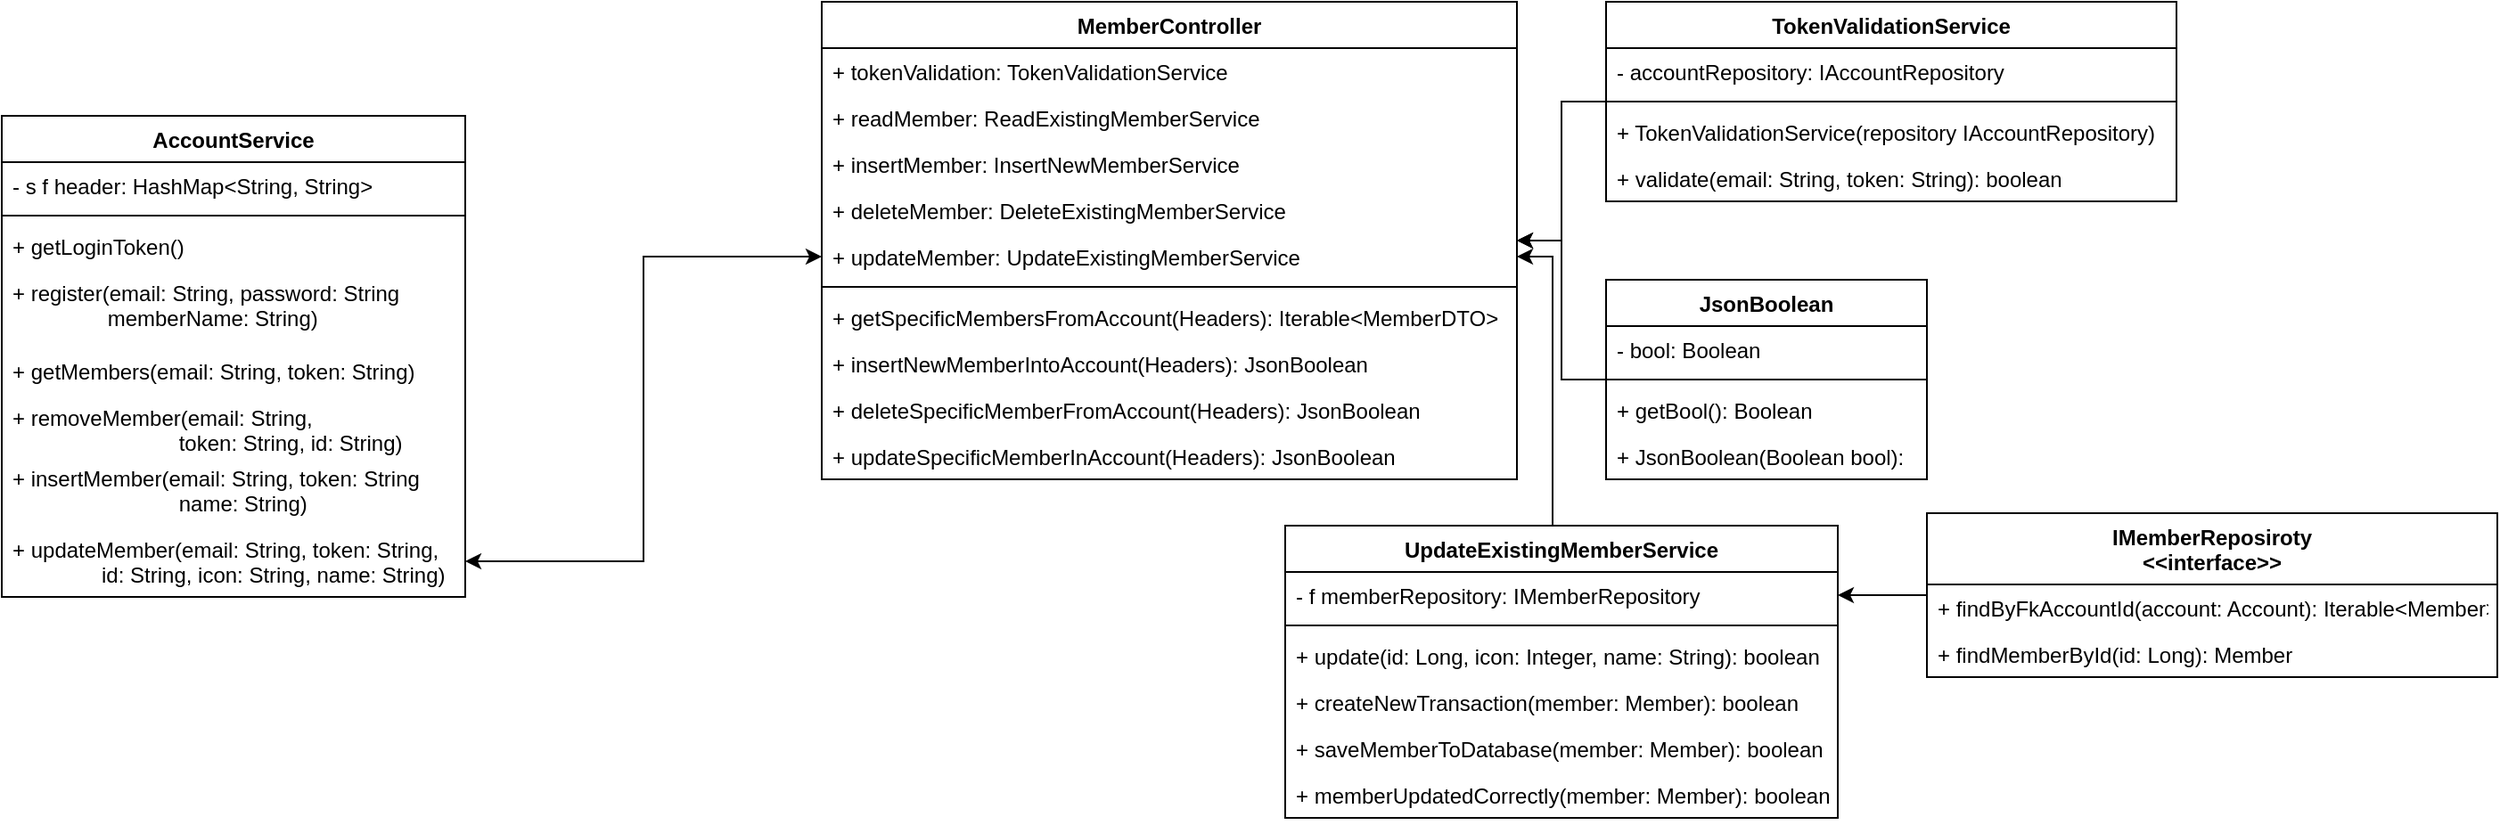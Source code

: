 <mxfile version="16.4.6" type="device"><diagram id="gSbdaDxsMbok1CSDJd0M" name="Page-1"><mxGraphModel dx="1293" dy="728" grid="1" gridSize="10" guides="1" tooltips="1" connect="1" arrows="1" fold="1" page="1" pageScale="1" pageWidth="827" pageHeight="1169" math="0" shadow="0"><root><mxCell id="0"/><mxCell id="1" parent="0"/><mxCell id="hQ0m7gXWWsQ8C6nwubOk-6" value="AccountService" style="swimlane;fontStyle=1;align=center;verticalAlign=top;childLayout=stackLayout;horizontal=1;startSize=26;horizontalStack=0;resizeParent=1;resizeParentMax=0;resizeLast=0;collapsible=1;marginBottom=0;" vertex="1" parent="1"><mxGeometry x="30" y="160" width="260" height="270" as="geometry"/></mxCell><mxCell id="hQ0m7gXWWsQ8C6nwubOk-7" value="- s f header: HashMap&lt;String, String&gt;" style="text;strokeColor=none;fillColor=none;align=left;verticalAlign=top;spacingLeft=4;spacingRight=4;overflow=hidden;rotatable=0;points=[[0,0.5],[1,0.5]];portConstraint=eastwest;" vertex="1" parent="hQ0m7gXWWsQ8C6nwubOk-6"><mxGeometry y="26" width="260" height="26" as="geometry"/></mxCell><mxCell id="hQ0m7gXWWsQ8C6nwubOk-8" value="" style="line;strokeWidth=1;fillColor=none;align=left;verticalAlign=middle;spacingTop=-1;spacingLeft=3;spacingRight=3;rotatable=0;labelPosition=right;points=[];portConstraint=eastwest;" vertex="1" parent="hQ0m7gXWWsQ8C6nwubOk-6"><mxGeometry y="52" width="260" height="8" as="geometry"/></mxCell><mxCell id="hQ0m7gXWWsQ8C6nwubOk-9" value="+ getLoginToken()" style="text;strokeColor=none;fillColor=none;align=left;verticalAlign=top;spacingLeft=4;spacingRight=4;overflow=hidden;rotatable=0;points=[[0,0.5],[1,0.5]];portConstraint=eastwest;" vertex="1" parent="hQ0m7gXWWsQ8C6nwubOk-6"><mxGeometry y="60" width="260" height="26" as="geometry"/></mxCell><mxCell id="hQ0m7gXWWsQ8C6nwubOk-55" value="+ register(email: String, password: String&#10;                memberName: String)" style="text;strokeColor=none;fillColor=none;align=left;verticalAlign=top;spacingLeft=4;spacingRight=4;overflow=hidden;rotatable=0;points=[[0,0.5],[1,0.5]];portConstraint=eastwest;" vertex="1" parent="hQ0m7gXWWsQ8C6nwubOk-6"><mxGeometry y="86" width="260" height="44" as="geometry"/></mxCell><mxCell id="hQ0m7gXWWsQ8C6nwubOk-56" value="+ getMembers(email: String, token: String)" style="text;strokeColor=none;fillColor=none;align=left;verticalAlign=top;spacingLeft=4;spacingRight=4;overflow=hidden;rotatable=0;points=[[0,0.5],[1,0.5]];portConstraint=eastwest;" vertex="1" parent="hQ0m7gXWWsQ8C6nwubOk-6"><mxGeometry y="130" width="260" height="26" as="geometry"/></mxCell><mxCell id="hQ0m7gXWWsQ8C6nwubOk-57" value="+ removeMember(email: String, &#10;                            token: String, id: String)" style="text;strokeColor=none;fillColor=none;align=left;verticalAlign=top;spacingLeft=4;spacingRight=4;overflow=hidden;rotatable=0;points=[[0,0.5],[1,0.5]];portConstraint=eastwest;" vertex="1" parent="hQ0m7gXWWsQ8C6nwubOk-6"><mxGeometry y="156" width="260" height="34" as="geometry"/></mxCell><mxCell id="hQ0m7gXWWsQ8C6nwubOk-58" value="+ insertMember(email: String, token: String&#10;                            name: String)" style="text;strokeColor=none;fillColor=none;align=left;verticalAlign=top;spacingLeft=4;spacingRight=4;overflow=hidden;rotatable=0;points=[[0,0.5],[1,0.5]];portConstraint=eastwest;" vertex="1" parent="hQ0m7gXWWsQ8C6nwubOk-6"><mxGeometry y="190" width="260" height="40" as="geometry"/></mxCell><mxCell id="hQ0m7gXWWsQ8C6nwubOk-59" value="+ updateMember(email: String, token: String,&#10;               id: String, icon: String, name: String)" style="text;strokeColor=none;fillColor=none;align=left;verticalAlign=top;spacingLeft=4;spacingRight=4;overflow=hidden;rotatable=0;points=[[0,0.5],[1,0.5]];portConstraint=eastwest;" vertex="1" parent="hQ0m7gXWWsQ8C6nwubOk-6"><mxGeometry y="230" width="260" height="40" as="geometry"/></mxCell><mxCell id="hQ0m7gXWWsQ8C6nwubOk-10" value="MemberController" style="swimlane;fontStyle=1;align=center;verticalAlign=top;childLayout=stackLayout;horizontal=1;startSize=26;horizontalStack=0;resizeParent=1;resizeParentMax=0;resizeLast=0;collapsible=1;marginBottom=0;" vertex="1" parent="1"><mxGeometry x="490" y="96" width="390" height="268" as="geometry"/></mxCell><mxCell id="hQ0m7gXWWsQ8C6nwubOk-35" value="+ tokenValidation: TokenValidationService " style="text;strokeColor=none;fillColor=none;align=left;verticalAlign=top;spacingLeft=4;spacingRight=4;overflow=hidden;rotatable=0;points=[[0,0.5],[1,0.5]];portConstraint=eastwest;" vertex="1" parent="hQ0m7gXWWsQ8C6nwubOk-10"><mxGeometry y="26" width="390" height="26" as="geometry"/></mxCell><mxCell id="hQ0m7gXWWsQ8C6nwubOk-11" value="+ readMember: ReadExistingMemberService " style="text;strokeColor=none;fillColor=none;align=left;verticalAlign=top;spacingLeft=4;spacingRight=4;overflow=hidden;rotatable=0;points=[[0,0.5],[1,0.5]];portConstraint=eastwest;" vertex="1" parent="hQ0m7gXWWsQ8C6nwubOk-10"><mxGeometry y="52" width="390" height="26" as="geometry"/></mxCell><mxCell id="hQ0m7gXWWsQ8C6nwubOk-16" value="+ insertMember: InsertNewMemberService " style="text;strokeColor=none;fillColor=none;align=left;verticalAlign=top;spacingLeft=4;spacingRight=4;overflow=hidden;rotatable=0;points=[[0,0.5],[1,0.5]];portConstraint=eastwest;" vertex="1" parent="hQ0m7gXWWsQ8C6nwubOk-10"><mxGeometry y="78" width="390" height="26" as="geometry"/></mxCell><mxCell id="hQ0m7gXWWsQ8C6nwubOk-17" value="+ deleteMember: DeleteExistingMemberService " style="text;strokeColor=none;fillColor=none;align=left;verticalAlign=top;spacingLeft=4;spacingRight=4;overflow=hidden;rotatable=0;points=[[0,0.5],[1,0.5]];portConstraint=eastwest;" vertex="1" parent="hQ0m7gXWWsQ8C6nwubOk-10"><mxGeometry y="104" width="390" height="26" as="geometry"/></mxCell><mxCell id="hQ0m7gXWWsQ8C6nwubOk-18" value="+ updateMember: UpdateExistingMemberService " style="text;strokeColor=none;fillColor=none;align=left;verticalAlign=top;spacingLeft=4;spacingRight=4;overflow=hidden;rotatable=0;points=[[0,0.5],[1,0.5]];portConstraint=eastwest;" vertex="1" parent="hQ0m7gXWWsQ8C6nwubOk-10"><mxGeometry y="130" width="390" height="26" as="geometry"/></mxCell><mxCell id="hQ0m7gXWWsQ8C6nwubOk-12" value="" style="line;strokeWidth=1;fillColor=none;align=left;verticalAlign=middle;spacingTop=-1;spacingLeft=3;spacingRight=3;rotatable=0;labelPosition=right;points=[];portConstraint=eastwest;" vertex="1" parent="hQ0m7gXWWsQ8C6nwubOk-10"><mxGeometry y="156" width="390" height="8" as="geometry"/></mxCell><mxCell id="hQ0m7gXWWsQ8C6nwubOk-13" value="+ getSpecificMembersFromAccount(Headers): Iterable&lt;MemberDTO&gt;" style="text;strokeColor=none;fillColor=none;align=left;verticalAlign=top;spacingLeft=4;spacingRight=4;overflow=hidden;rotatable=0;points=[[0,0.5],[1,0.5]];portConstraint=eastwest;" vertex="1" parent="hQ0m7gXWWsQ8C6nwubOk-10"><mxGeometry y="164" width="390" height="26" as="geometry"/></mxCell><mxCell id="hQ0m7gXWWsQ8C6nwubOk-19" value="+ insertNewMemberIntoAccount(Headers): JsonBoolean" style="text;strokeColor=none;fillColor=none;align=left;verticalAlign=top;spacingLeft=4;spacingRight=4;overflow=hidden;rotatable=0;points=[[0,0.5],[1,0.5]];portConstraint=eastwest;" vertex="1" parent="hQ0m7gXWWsQ8C6nwubOk-10"><mxGeometry y="190" width="390" height="26" as="geometry"/></mxCell><mxCell id="hQ0m7gXWWsQ8C6nwubOk-20" value="+ deleteSpecificMemberFromAccount(Headers): JsonBoolean" style="text;strokeColor=none;fillColor=none;align=left;verticalAlign=top;spacingLeft=4;spacingRight=4;overflow=hidden;rotatable=0;points=[[0,0.5],[1,0.5]];portConstraint=eastwest;" vertex="1" parent="hQ0m7gXWWsQ8C6nwubOk-10"><mxGeometry y="216" width="390" height="26" as="geometry"/></mxCell><mxCell id="hQ0m7gXWWsQ8C6nwubOk-21" value="+ updateSpecificMemberInAccount(Headers): JsonBoolean" style="text;strokeColor=none;fillColor=none;align=left;verticalAlign=top;spacingLeft=4;spacingRight=4;overflow=hidden;rotatable=0;points=[[0,0.5],[1,0.5]];portConstraint=eastwest;" vertex="1" parent="hQ0m7gXWWsQ8C6nwubOk-10"><mxGeometry y="242" width="390" height="26" as="geometry"/></mxCell><mxCell id="hQ0m7gXWWsQ8C6nwubOk-34" style="edgeStyle=orthogonalEdgeStyle;rounded=0;orthogonalLoop=1;jettySize=auto;html=1;" edge="1" parent="1" source="hQ0m7gXWWsQ8C6nwubOk-24" target="hQ0m7gXWWsQ8C6nwubOk-10"><mxGeometry relative="1" as="geometry"/></mxCell><mxCell id="hQ0m7gXWWsQ8C6nwubOk-24" value="JsonBoolean" style="swimlane;fontStyle=1;align=center;verticalAlign=top;childLayout=stackLayout;horizontal=1;startSize=26;horizontalStack=0;resizeParent=1;resizeParentMax=0;resizeLast=0;collapsible=1;marginBottom=0;" vertex="1" parent="1"><mxGeometry x="930" y="252" width="180" height="112" as="geometry"/></mxCell><mxCell id="hQ0m7gXWWsQ8C6nwubOk-25" value="- bool: Boolean" style="text;strokeColor=none;fillColor=none;align=left;verticalAlign=top;spacingLeft=4;spacingRight=4;overflow=hidden;rotatable=0;points=[[0,0.5],[1,0.5]];portConstraint=eastwest;" vertex="1" parent="hQ0m7gXWWsQ8C6nwubOk-24"><mxGeometry y="26" width="180" height="26" as="geometry"/></mxCell><mxCell id="hQ0m7gXWWsQ8C6nwubOk-26" value="" style="line;strokeWidth=1;fillColor=none;align=left;verticalAlign=middle;spacingTop=-1;spacingLeft=3;spacingRight=3;rotatable=0;labelPosition=right;points=[];portConstraint=eastwest;" vertex="1" parent="hQ0m7gXWWsQ8C6nwubOk-24"><mxGeometry y="52" width="180" height="8" as="geometry"/></mxCell><mxCell id="hQ0m7gXWWsQ8C6nwubOk-27" value="+ getBool(): Boolean" style="text;strokeColor=none;fillColor=none;align=left;verticalAlign=top;spacingLeft=4;spacingRight=4;overflow=hidden;rotatable=0;points=[[0,0.5],[1,0.5]];portConstraint=eastwest;" vertex="1" parent="hQ0m7gXWWsQ8C6nwubOk-24"><mxGeometry y="60" width="180" height="26" as="geometry"/></mxCell><mxCell id="hQ0m7gXWWsQ8C6nwubOk-33" value="+ JsonBoolean(Boolean bool):" style="text;strokeColor=none;fillColor=none;align=left;verticalAlign=top;spacingLeft=4;spacingRight=4;overflow=hidden;rotatable=0;points=[[0,0.5],[1,0.5]];portConstraint=eastwest;" vertex="1" parent="hQ0m7gXWWsQ8C6nwubOk-24"><mxGeometry y="86" width="180" height="26" as="geometry"/></mxCell><mxCell id="hQ0m7gXWWsQ8C6nwubOk-43" style="edgeStyle=orthogonalEdgeStyle;rounded=0;orthogonalLoop=1;jettySize=auto;html=1;" edge="1" parent="1" source="hQ0m7gXWWsQ8C6nwubOk-28" target="hQ0m7gXWWsQ8C6nwubOk-18"><mxGeometry relative="1" as="geometry"><Array as="points"><mxPoint x="900" y="239"/></Array></mxGeometry></mxCell><mxCell id="hQ0m7gXWWsQ8C6nwubOk-28" value="UpdateExistingMemberService" style="swimlane;fontStyle=1;align=center;verticalAlign=top;childLayout=stackLayout;horizontal=1;startSize=26;horizontalStack=0;resizeParent=1;resizeParentMax=0;resizeLast=0;collapsible=1;marginBottom=0;" vertex="1" parent="1"><mxGeometry x="750" y="390" width="310" height="164" as="geometry"/></mxCell><mxCell id="hQ0m7gXWWsQ8C6nwubOk-29" value="- f memberRepository: IMemberRepository" style="text;strokeColor=none;fillColor=none;align=left;verticalAlign=top;spacingLeft=4;spacingRight=4;overflow=hidden;rotatable=0;points=[[0,0.5],[1,0.5]];portConstraint=eastwest;" vertex="1" parent="hQ0m7gXWWsQ8C6nwubOk-28"><mxGeometry y="26" width="310" height="26" as="geometry"/></mxCell><mxCell id="hQ0m7gXWWsQ8C6nwubOk-30" value="" style="line;strokeWidth=1;fillColor=none;align=left;verticalAlign=middle;spacingTop=-1;spacingLeft=3;spacingRight=3;rotatable=0;labelPosition=right;points=[];portConstraint=eastwest;" vertex="1" parent="hQ0m7gXWWsQ8C6nwubOk-28"><mxGeometry y="52" width="310" height="8" as="geometry"/></mxCell><mxCell id="hQ0m7gXWWsQ8C6nwubOk-31" value="+ update(id: Long, icon: Integer, name: String): boolean" style="text;strokeColor=none;fillColor=none;align=left;verticalAlign=top;spacingLeft=4;spacingRight=4;overflow=hidden;rotatable=0;points=[[0,0.5],[1,0.5]];portConstraint=eastwest;" vertex="1" parent="hQ0m7gXWWsQ8C6nwubOk-28"><mxGeometry y="60" width="310" height="26" as="geometry"/></mxCell><mxCell id="hQ0m7gXWWsQ8C6nwubOk-44" value="+ createNewTransaction(member: Member): boolean" style="text;strokeColor=none;fillColor=none;align=left;verticalAlign=top;spacingLeft=4;spacingRight=4;overflow=hidden;rotatable=0;points=[[0,0.5],[1,0.5]];portConstraint=eastwest;" vertex="1" parent="hQ0m7gXWWsQ8C6nwubOk-28"><mxGeometry y="86" width="310" height="26" as="geometry"/></mxCell><mxCell id="hQ0m7gXWWsQ8C6nwubOk-45" value="+ saveMemberToDatabase(member: Member): boolean" style="text;strokeColor=none;fillColor=none;align=left;verticalAlign=top;spacingLeft=4;spacingRight=4;overflow=hidden;rotatable=0;points=[[0,0.5],[1,0.5]];portConstraint=eastwest;" vertex="1" parent="hQ0m7gXWWsQ8C6nwubOk-28"><mxGeometry y="112" width="310" height="26" as="geometry"/></mxCell><mxCell id="hQ0m7gXWWsQ8C6nwubOk-46" value="+ memberUpdatedCorrectly(member: Member): boolean" style="text;strokeColor=none;fillColor=none;align=left;verticalAlign=top;spacingLeft=4;spacingRight=4;overflow=hidden;rotatable=0;points=[[0,0.5],[1,0.5]];portConstraint=eastwest;" vertex="1" parent="hQ0m7gXWWsQ8C6nwubOk-28"><mxGeometry y="138" width="310" height="26" as="geometry"/></mxCell><mxCell id="hQ0m7gXWWsQ8C6nwubOk-41" style="edgeStyle=orthogonalEdgeStyle;rounded=0;orthogonalLoop=1;jettySize=auto;html=1;" edge="1" parent="1" source="hQ0m7gXWWsQ8C6nwubOk-36" target="hQ0m7gXWWsQ8C6nwubOk-10"><mxGeometry relative="1" as="geometry"/></mxCell><mxCell id="hQ0m7gXWWsQ8C6nwubOk-36" value="TokenValidationService" style="swimlane;fontStyle=1;align=center;verticalAlign=top;childLayout=stackLayout;horizontal=1;startSize=26;horizontalStack=0;resizeParent=1;resizeParentMax=0;resizeLast=0;collapsible=1;marginBottom=0;" vertex="1" parent="1"><mxGeometry x="930" y="96" width="320" height="112" as="geometry"/></mxCell><mxCell id="hQ0m7gXWWsQ8C6nwubOk-37" value="- accountRepository: IAccountRepository" style="text;strokeColor=none;fillColor=none;align=left;verticalAlign=top;spacingLeft=4;spacingRight=4;overflow=hidden;rotatable=0;points=[[0,0.5],[1,0.5]];portConstraint=eastwest;" vertex="1" parent="hQ0m7gXWWsQ8C6nwubOk-36"><mxGeometry y="26" width="320" height="26" as="geometry"/></mxCell><mxCell id="hQ0m7gXWWsQ8C6nwubOk-38" value="" style="line;strokeWidth=1;fillColor=none;align=left;verticalAlign=middle;spacingTop=-1;spacingLeft=3;spacingRight=3;rotatable=0;labelPosition=right;points=[];portConstraint=eastwest;" vertex="1" parent="hQ0m7gXWWsQ8C6nwubOk-36"><mxGeometry y="52" width="320" height="8" as="geometry"/></mxCell><mxCell id="hQ0m7gXWWsQ8C6nwubOk-39" value="+ TokenValidationService(repository IAccountRepository)" style="text;strokeColor=none;fillColor=none;align=left;verticalAlign=top;spacingLeft=4;spacingRight=4;overflow=hidden;rotatable=0;points=[[0,0.5],[1,0.5]];portConstraint=eastwest;" vertex="1" parent="hQ0m7gXWWsQ8C6nwubOk-36"><mxGeometry y="60" width="320" height="26" as="geometry"/></mxCell><mxCell id="hQ0m7gXWWsQ8C6nwubOk-42" value="+ validate(email: String, token: String): boolean" style="text;strokeColor=none;fillColor=none;align=left;verticalAlign=top;spacingLeft=4;spacingRight=4;overflow=hidden;rotatable=0;points=[[0,0.5],[1,0.5]];portConstraint=eastwest;" vertex="1" parent="hQ0m7gXWWsQ8C6nwubOk-36"><mxGeometry y="86" width="320" height="26" as="geometry"/></mxCell><mxCell id="hQ0m7gXWWsQ8C6nwubOk-54" style="edgeStyle=orthogonalEdgeStyle;rounded=0;orthogonalLoop=1;jettySize=auto;html=1;" edge="1" parent="1" source="hQ0m7gXWWsQ8C6nwubOk-49" target="hQ0m7gXWWsQ8C6nwubOk-29"><mxGeometry relative="1" as="geometry"/></mxCell><mxCell id="hQ0m7gXWWsQ8C6nwubOk-49" value="IMemberReposiroty&#10;&lt;&lt;interface&gt;&gt;" style="swimlane;fontStyle=1;align=center;verticalAlign=top;childLayout=stackLayout;horizontal=1;startSize=40;horizontalStack=0;resizeParent=1;resizeParentMax=0;resizeLast=0;collapsible=1;marginBottom=0;" vertex="1" parent="1"><mxGeometry x="1110" y="383" width="320" height="92" as="geometry"/></mxCell><mxCell id="hQ0m7gXWWsQ8C6nwubOk-52" value="+ findByFkAccountId(account: Account): Iterable&lt;Member&gt;" style="text;strokeColor=none;fillColor=none;align=left;verticalAlign=top;spacingLeft=4;spacingRight=4;overflow=hidden;rotatable=0;points=[[0,0.5],[1,0.5]];portConstraint=eastwest;" vertex="1" parent="hQ0m7gXWWsQ8C6nwubOk-49"><mxGeometry y="40" width="320" height="26" as="geometry"/></mxCell><mxCell id="hQ0m7gXWWsQ8C6nwubOk-53" value="+ findMemberById(id: Long): Member" style="text;strokeColor=none;fillColor=none;align=left;verticalAlign=top;spacingLeft=4;spacingRight=4;overflow=hidden;rotatable=0;points=[[0,0.5],[1,0.5]];portConstraint=eastwest;" vertex="1" parent="hQ0m7gXWWsQ8C6nwubOk-49"><mxGeometry y="66" width="320" height="26" as="geometry"/></mxCell><mxCell id="hQ0m7gXWWsQ8C6nwubOk-64" style="edgeStyle=orthogonalEdgeStyle;rounded=0;orthogonalLoop=1;jettySize=auto;html=1;startArrow=classic;startFill=1;" edge="1" parent="1" source="hQ0m7gXWWsQ8C6nwubOk-59" target="hQ0m7gXWWsQ8C6nwubOk-18"><mxGeometry relative="1" as="geometry"/></mxCell></root></mxGraphModel></diagram></mxfile>